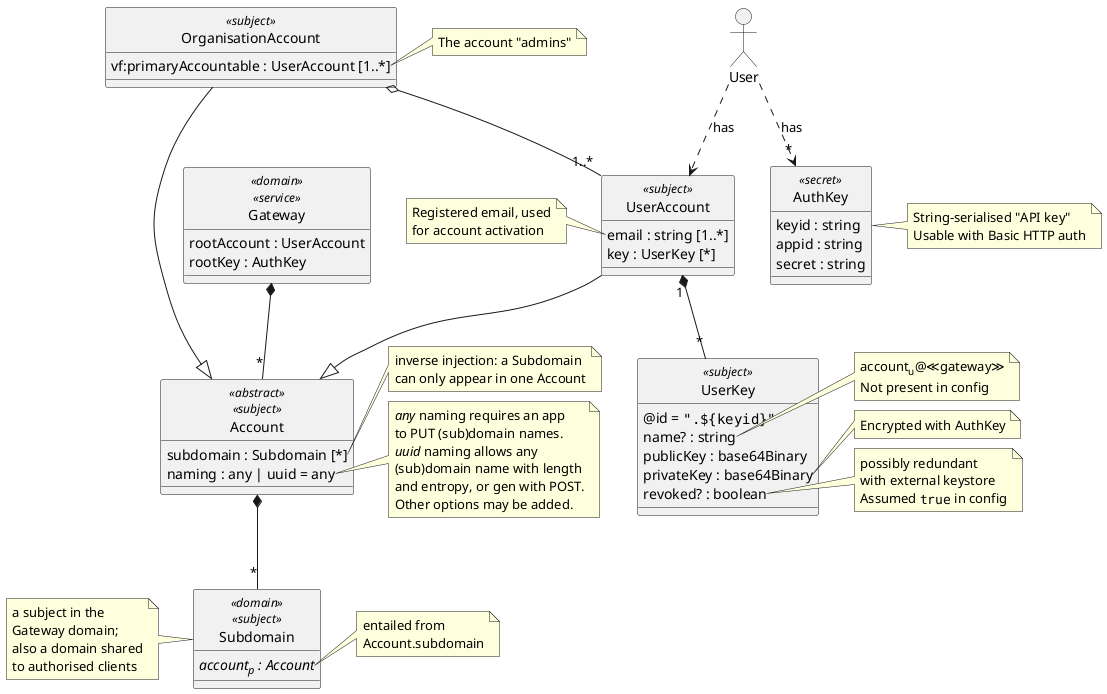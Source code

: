 @startuml
'https://plantuml.com/class-diagram

hide circle
allowmixing

class Gateway <<domain>> <<service>> {
  rootAccount : UserAccount
  rootKey : AuthKey
}

Gateway *-- "*" Account

class Account <<abstract>> <<subject>> {
  subdomain : Subdomain [*]
  naming : any | uuid = any
}
note right of Account::subdomain
  inverse injection: a Subdomain
  can only appear in one Account
end note
note right of Account::naming
 //any// naming requires an app
 to PUT (sub)domain names.
 //uuid// naming allows any
 (sub)domain name with length
 and entropy, or gen with POST.
 Other options may be added.
end note

Account *-- "*" Subdomain

actor User

class UserAccount <<subject>> {
  email : string [1..*]
  key : UserKey [*]
}
note left of UserAccount::email
  Registered email, used
  for account activation
end note
UserAccount --|> Account
User ..> UserAccount: has
User ..> "*" AuthKey: has

class OrganisationAccount <<subject>> {
  vf:primaryAccountable : UserAccount [1..*]
}
note right of OrganisationAccount::vf:primaryAccountable
  The account "admins"
end note
OrganisationAccount --|> Account
OrganisationAccount o-- "1..*" UserAccount

class Subdomain <<domain>> <<subject>> {
  //account<sub>p</sub> : Account//

}
note left of Subdomain
  a subject in the
  Gateway domain;
  also a domain shared
  to authorised clients
end note
note right of Subdomain::account
  entailed from
  Account.subdomain
end note


class UserKey <<subject>> {
  @id = """.${keyid}" ""
  name? : string
  publicKey : base64Binary
  privateKey : base64Binary
  revoked? : boolean
}
note right of UserKey::name
  account<sub>u</sub>@≪gateway≫
  Not present in config
end note
note right of UserKey::privateKey
  Encrypted with AuthKey
end note
note right of UserKey::revoked
  possibly redundant
  with external keystore
  Assumed ""true"" in config
end note

UserAccount "1" *-- "*" UserKey

class AuthKey <<secret>> {
  keyid : string
  appid : string
  secret : string
}
note right of AuthKey
  String-serialised "API key"
  Usable with Basic HTTP auth
end note

@enduml